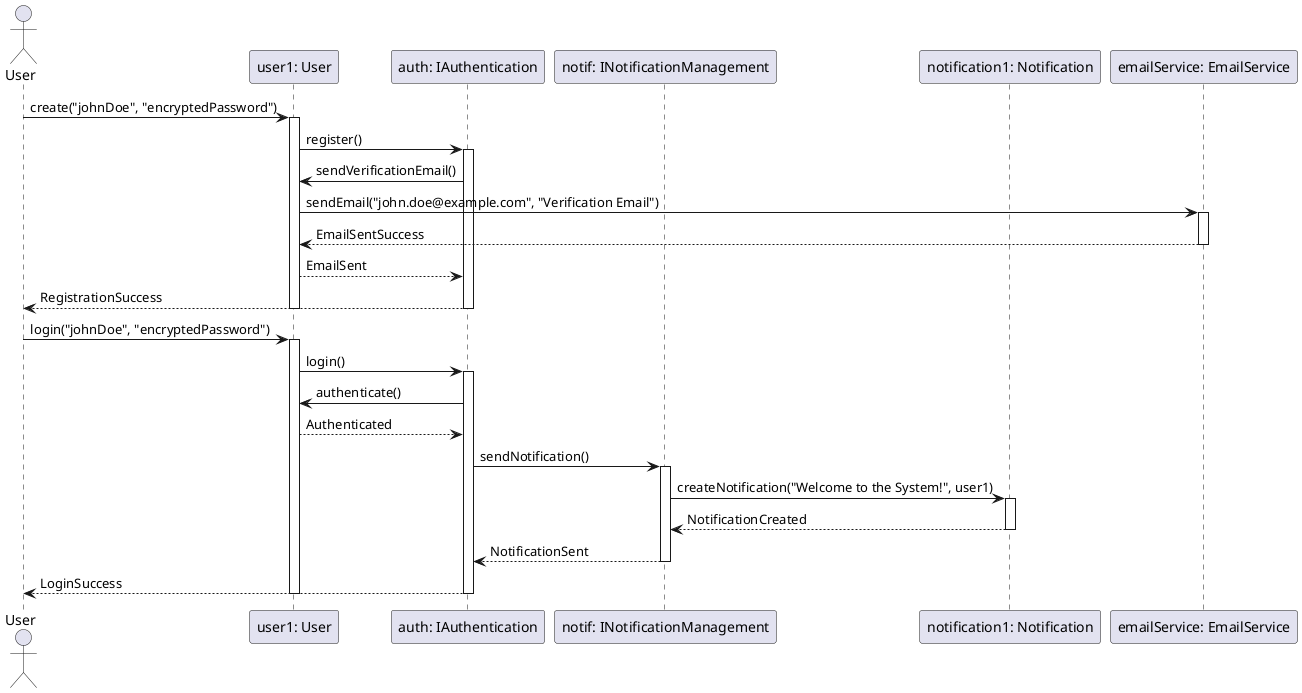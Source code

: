 1. User Authentication and Account Management:

@startuml
!define ACTOR actor

ACTOR User as user
participant "user1: User" as user1
participant "auth: IAuthentication" as auth
participant "notif: INotificationManagement" as notif
participant "notification1: Notification" as notification1
participant "emailService: EmailService" as emailService

user -> user1: create("johnDoe", "encryptedPassword")
activate user1

user1 -> auth: register()
activate auth

auth -> user1: sendVerificationEmail()


user1 -> emailService: sendEmail("john.doe@example.com", "Verification Email")
activate emailService

emailService --> user1: EmailSentSuccess
deactivate emailService

user1 --> auth: EmailSent


auth --> user: RegistrationSuccess
deactivate auth
deactivate user1

user -> user1: login("johnDoe", "encryptedPassword")
activate user1

user1 -> auth: login()
activate auth

auth -> user1: authenticate()

user1 --> auth: Authenticated


auth -> notif: sendNotification()
activate notif

notif -> notification1: createNotification("Welcome to the System!", user1)
activate notification1

notification1 --> notif: NotificationCreated
deactivate notification1

notif --> auth: NotificationSent
deactivate notif

auth --> user: LoginSuccess
deactivate auth

deactivate user1
@enduml



2. Video Upload and Management


@startuml
!define ACTOR actor

ACTOR ISROUser as isroUser
participant "isroUser1: ISROUser" as isroUser1
participant "iVideoManagement1: IVideoManagement" as iVideoManagement1
participant "video1: Video" as video1
participant "database1: Database" as database1
participant "iDataManagement1: IDataManagement" as iDataManagement1

isroUser -> isroUser1: login()
activate isroUser1

isroUser -> isroUser1: selectVideo("Mars Mission", "/videos/mars_mission.mp4")


isroUser1 -> iVideoManagement1: uploadVideo()
activate iVideoManagement1

iVideoManagement1 -> video1: create("Mars Mission", "Documentary on Mars Mission", "Documentary")
activate video1

video1 --> iVideoManagement1: VideoCreated
deactivate video1

iVideoManagement1 -> database1: addVideo(video1)
activate database1

database1 --> iVideoManagement1: VideoAdded
deactivate database1


iVideoManagement1 --> isroUser1: UploadSuccess
deactivate iVideoManagement1

isroUser1 -> iDataManagement1: synchronizeData()

activate iDataManagement1

iDataManagement1 -> database1: synchronize()
activate database1

database1 --> iDataManagement1: DataSynchronized
deactivate database1

iDataManagement1 --> isroUser1: SynchronizationSuccess
deactivate iDataManagement1


deactivate isroUser1
@enduml


3. Video Classification

@startuml
!define ACTOR actor

ACTOR IsroUser
participant "isroUser1: ISROUser" as ISROUser
participant "video1: Video" as Video
participant "genre1: Genre" as Genre
participant "metadata1: Metadata" as Metadata
participant "videoClassification1: VideoClassification" as VideoClassification
participant "database1: Database" as Database
participant "iDataManagement1: IDataManagement" as IDataManagement

IsroUser -> ISROUser: classifyVideo(video1)
activate ISROUser

ISROUser -> VideoClassification: createClassification(genre1)
activate VideoClassification
deactivate ISROUser

VideoClassification -> Video: setGenre(genre1)
activate Video
deactivate VideoClassification

Video -> Genre: assignGenre()
activate Genre
deactivate Genre

Video -> Metadata: generateMetadata()
activate Metadata
deactivate Metadata
deactivate Video
activate VideoClassification
VideoClassification -> Database: storeClassification()
activate Database
deactivate VideoClassification

Database -> IDataManagement: synchronizeData()
activate IDataManagement
deactivate IDataManagement

deactivate Database



@enduml


4. Video Search

@startuml
participant "isroUser1: ISROUser" as ISROUser
participant "generalUser1: GeneralUser" as GeneralUser
participant "iVideoManagement1: IVideoManagement" as IVideoManagement
participant "video1: Video" as Video
participant "database1: Database" as Database

activate ISROUser
ISROUser -> IVideoManagement: uploadVideo()
activate IVideoManagement
ISROUser <-- IVideoManagement: video1
deactivate IVideoManagement

ISROUser -> IVideoManagement: editMetadata()
activate IVideoManagement
ISROUser <-- IVideoManagement: "Edited"
deactivate IVideoManagement

ISROUser -> Database: searchVideo("Mars Mission")
activate Database
ISROUser <-- Database: video1
deactivate Database

ISROUser -> Video: play()
activate Video
ISROUser <-- Video: "Played"
deactivate Video
deactivate ISROUser

activate GeneralUser
GeneralUser -> Database: searchVideo("Mars Mission")
activate Database
GeneralUser <-- Database: video1
deactivate Database

GeneralUser -> Video: play()
activate Video
GeneralUser <-- Video: "Played"
deactivate Video
deactivate GeneralUser

@enduml



5. Video Statistics and Dashboard

@startuml
participant "user1: User" as User
participant "isroUser1: ISROUser" as ISROUser
participant "dashboard1: Dashboard" as Dashboard
participant "database1: Database" as Database
participant "iDataManagement1: IDataManagement" as IDataManagement

activate User
User -> ISROUser: classifyVideo("Educational")
activate ISROUser
User <-- ISROUser: "Classified as Educational"
deactivate ISROUser

User -> ISROUser: searchVideo("Mars Mission")
activate ISROUser
ISROUser -> Database: getVideoById("Mars Mission")
activate Database
ISROUser <-- Database: "Retrieved Mars Mission"
deactivate Database
User <-- ISROUser: "Mars Mission"
deactivate ISROUser

User -> Dashboard: viewUploadedVideos()
activate Dashboard
User <-- Dashboard: "Mars Mission, Moon Mission"
deactivate Dashboard

User -> Dashboard: viewClassifiedVideos()
activate Dashboard
User <-- Dashboard: "Educational, Documentary"
deactivate Dashboard

User -> Dashboard: viewStats()
activate Dashboard
User <-- Dashboard: "Views: 1000, Genre Distribution: 50% Educational, 50% Documentary"
deactivate Dashboard

User -> Database: updateUser()
activate Database
User <-- Database: true

deactivate User

Database -> IDataManagement: synchronizeData()
activate IDataManagement
Database <-- IDataManagement: true
deactivate IDataManagement
deactivate Database

@enduml


6. User Roles and Permissions


@startuml
!define ACTOR actor

ACTOR "User\n(user1)" as user
ACTOR "Admin\n(admin1)" as admin
ACTOR "ISROUser\n(isroUser1)" as isroUser
ACTOR "GeneralUser\n(generalUser1)" as generalUser
participant "IAuthentication\n(iAuthentication1)" as auth
participant "INotificationManagement\n(iNotificationManagement1)" as notif
participant "Database" as db


user -> auth: register()
activate auth
activate user
auth --> user: Registration Successful (true)
deactivate auth

user -> auth: login()
activate auth
auth --> user: Login Successful (true)
deactivate auth
deactivate user


admin -> admin: viewUserStats()
activate admin
admin --> admin: "Total Users: 100\nActive: 80\nInactive: 20"
deactivate admin


isroUser -> isroUser: classifyVideo()
activate isroUser
isroUser --> isroUser: Video Classified as "Educational"
deactivate isroUser

isroUser -> isroUser: shareVideo()
activate isroUser
isroUser --> isroUser: Video Shared Successfully (true)
deactivate isroUser


generalUser -> generalUser: viewVideoContent()
activate generalUser
generalUser --> generalUser: "Viewed Moon Mission"
deactivate generalUser


admin -> notif: sendNotification("New Video Uploaded: Mars Mission")
activate notif
activate admin
notif --> admin: Notification Sent Successfully (true)
deactivate admin


notif -> user: "New Video Uploaded: Mars Mission"
activate user
user --> notif: Notification Acknowledged
deactivate user
notif -> isroUser: "New Video Uploaded: Mars Mission"
activate isroUser
isroUser --> notif: Notification Acknowledged
deactivate isroUser
notif -> generalUser: "New Video Uploaded: Mars Mission"
activate generalUser
generalUser --> notif: Notification Acknowledged
deactivate generalUser
deactivate notif


user -> auth: logout()
activate auth
activate user
auth --> user: Logout Successful (true)
deactivate auth
deactivate user
@enduml


7. Video Sharing and Collaboration

@startuml
!define ACTOR actor

ACTOR "ISROUser\n(isroUser1)" as isroUser
participant "IVideoManagement\n(iVideoManagement1)" as iVideoManagement
participant "Video\n(video1)" as video
participant "Database\n(database1)" as database



isroUser -> iVideoManagement: uploadVideo()
activate iVideoManagement
activate isroUser
iVideoManagement --> isroUser: Video Uploaded Successfully
deactivate iVideoManagement

isroUser -> video: classifyVideo()
activate video
video --> isroUser: Classified as "Educational"
deactivate video

isroUser -> video: editMetadata()
activate video
video --> isroUser: Metadata Edited Successfully
deactivate video

isroUser -> video: shareVideo()
activate video
video --> isroUser: Video Shared Successfully
deactivate video

isroUser -> database: addVideo()
activate database
database --> isroUser: true (Video Added)
deactivate database

isroUser -> database: getVideoById()
activate database
database --> isroUser: Retrieved Video by ID
deactivate database

isroUser -> isroUser: viewStats()

isroUser --> isroUser: "Viewed Mars Mission"
deactivate isroUser
@enduml


8. Video Playback and Streaming


@startuml
!define ACTOR actor

ACTOR "ISROUser\n(isroUser1)" as isroUser
ACTOR "GeneralUser\n(generalUser1)" as generalUser
participant "Video\n(video1)" as video
participant "Database\n(database1)" as database



isroUser -> video: searchVideo("Mars Mission")
activate isroUser
activate video
video --> isroUser: "Mars Mission Found"


isroUser -> video: play()

video --> isroUser: "Playing Mars Mission"
deactivate video

isroUser -> isroUser: viewStats()

isroUser --> isroUser: "Viewed Mars Mission"

deactivate isroUser
generalUser -> video: searchVideo("Mars Mission")
activate generalUser
activate video
video --> generalUser: "Mars Mission Found"


generalUser -> video: play()

video --> generalUser: "Playing Mars Mission"


generalUser -> video: viewVideoContent()

video --> generalUser: "Viewing Mars Mission"
deactivate video
deactivate generalUser
isroUser -> database: getUserById()
activate isroUser
activate database
database --> isroUser: "Retrieved User by ID"
deactivate isroUser


generalUser -> database: getUserById()
activate generalUser
database --> generalUser: "Retrieved User by ID"

deactivate generalUser

video -> database: getVideoById()
activate video

database --> video: "Retrieved Video by ID"
deactivate database
deactivate video
deactivate isroUser
@enduml
